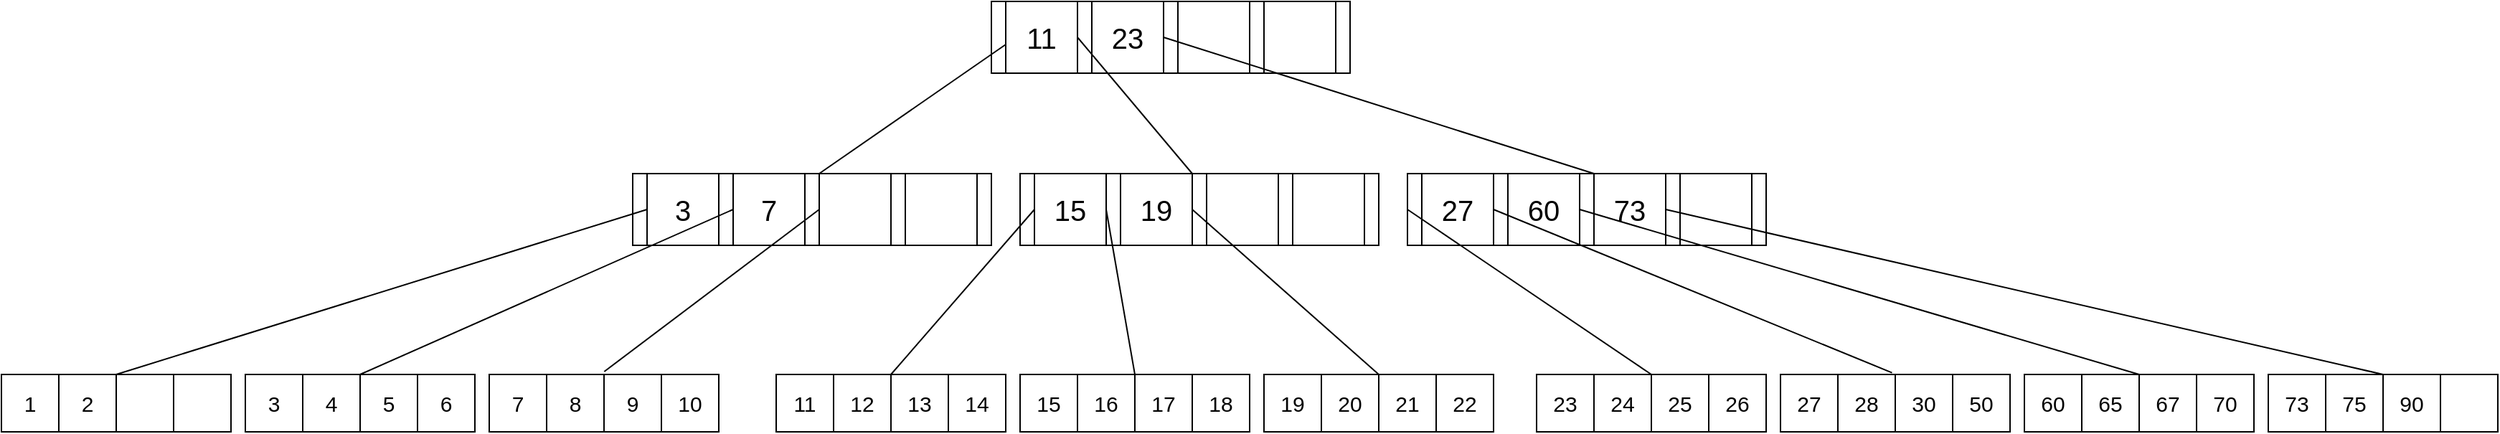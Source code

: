 <mxfile version="14.5.1" type="device"><diagram id="do0rrcq5lAfLDUP-L31Y" name="Page-1"><mxGraphModel dx="1865" dy="607" grid="1" gridSize="10" guides="1" tooltips="1" connect="1" arrows="1" fold="1" page="1" pageScale="1" pageWidth="827" pageHeight="1169" math="0" shadow="0"><root><mxCell id="0"/><mxCell id="1" parent="0"/><mxCell id="T3uJSCcCf9XZyHX7lKCH-1" value="" style="rounded=0;whiteSpace=wrap;html=1;" vertex="1" parent="1"><mxGeometry x="300" y="140" width="250" height="50" as="geometry"/></mxCell><mxCell id="T3uJSCcCf9XZyHX7lKCH-3" value="" style="rounded=0;whiteSpace=wrap;html=1;" vertex="1" parent="1"><mxGeometry x="310" y="140" width="50" height="50" as="geometry"/></mxCell><mxCell id="T3uJSCcCf9XZyHX7lKCH-4" value="" style="rounded=0;whiteSpace=wrap;html=1;" vertex="1" parent="1"><mxGeometry x="370" y="140" width="50" height="50" as="geometry"/></mxCell><mxCell id="T3uJSCcCf9XZyHX7lKCH-5" value="" style="rounded=0;whiteSpace=wrap;html=1;" vertex="1" parent="1"><mxGeometry x="430" y="140" width="50" height="50" as="geometry"/></mxCell><mxCell id="T3uJSCcCf9XZyHX7lKCH-6" value="" style="rounded=0;whiteSpace=wrap;html=1;" vertex="1" parent="1"><mxGeometry x="490" y="140" width="50" height="50" as="geometry"/></mxCell><mxCell id="T3uJSCcCf9XZyHX7lKCH-7" value="&lt;font style=&quot;font-size: 20px&quot;&gt;11&lt;/font&gt;" style="text;html=1;strokeColor=none;fillColor=none;align=center;verticalAlign=middle;whiteSpace=wrap;rounded=0;" vertex="1" parent="1"><mxGeometry x="315" y="155" width="40" height="20" as="geometry"/></mxCell><mxCell id="T3uJSCcCf9XZyHX7lKCH-8" value="&lt;font style=&quot;font-size: 20px&quot;&gt;23&lt;/font&gt;" style="text;html=1;strokeColor=none;fillColor=none;align=center;verticalAlign=middle;whiteSpace=wrap;rounded=0;" vertex="1" parent="1"><mxGeometry x="375" y="155" width="40" height="20" as="geometry"/></mxCell><mxCell id="T3uJSCcCf9XZyHX7lKCH-9" value="" style="rounded=0;whiteSpace=wrap;html=1;" vertex="1" parent="1"><mxGeometry x="50" y="260" width="250" height="50" as="geometry"/></mxCell><mxCell id="T3uJSCcCf9XZyHX7lKCH-10" value="" style="rounded=0;whiteSpace=wrap;html=1;" vertex="1" parent="1"><mxGeometry x="60" y="260" width="50" height="50" as="geometry"/></mxCell><mxCell id="T3uJSCcCf9XZyHX7lKCH-11" value="" style="rounded=0;whiteSpace=wrap;html=1;" vertex="1" parent="1"><mxGeometry x="120" y="260" width="50" height="50" as="geometry"/></mxCell><mxCell id="T3uJSCcCf9XZyHX7lKCH-12" value="" style="rounded=0;whiteSpace=wrap;html=1;" vertex="1" parent="1"><mxGeometry x="180" y="260" width="50" height="50" as="geometry"/></mxCell><mxCell id="T3uJSCcCf9XZyHX7lKCH-13" value="" style="rounded=0;whiteSpace=wrap;html=1;" vertex="1" parent="1"><mxGeometry x="240" y="260" width="50" height="50" as="geometry"/></mxCell><mxCell id="T3uJSCcCf9XZyHX7lKCH-14" value="&lt;font style=&quot;font-size: 20px&quot;&gt;3&lt;/font&gt;" style="text;html=1;strokeColor=none;fillColor=none;align=center;verticalAlign=middle;whiteSpace=wrap;rounded=0;" vertex="1" parent="1"><mxGeometry x="65" y="275" width="40" height="20" as="geometry"/></mxCell><mxCell id="T3uJSCcCf9XZyHX7lKCH-15" value="&lt;font style=&quot;font-size: 20px&quot;&gt;7&lt;/font&gt;" style="text;html=1;strokeColor=none;fillColor=none;align=center;verticalAlign=middle;whiteSpace=wrap;rounded=0;" vertex="1" parent="1"><mxGeometry x="125" y="275" width="40" height="20" as="geometry"/></mxCell><mxCell id="T3uJSCcCf9XZyHX7lKCH-16" value="" style="rounded=0;whiteSpace=wrap;html=1;" vertex="1" parent="1"><mxGeometry x="320" y="260" width="250" height="50" as="geometry"/></mxCell><mxCell id="T3uJSCcCf9XZyHX7lKCH-17" value="" style="rounded=0;whiteSpace=wrap;html=1;" vertex="1" parent="1"><mxGeometry x="330" y="260" width="50" height="50" as="geometry"/></mxCell><mxCell id="T3uJSCcCf9XZyHX7lKCH-18" value="" style="rounded=0;whiteSpace=wrap;html=1;" vertex="1" parent="1"><mxGeometry x="390" y="260" width="50" height="50" as="geometry"/></mxCell><mxCell id="T3uJSCcCf9XZyHX7lKCH-19" value="" style="rounded=0;whiteSpace=wrap;html=1;" vertex="1" parent="1"><mxGeometry x="450" y="260" width="50" height="50" as="geometry"/></mxCell><mxCell id="T3uJSCcCf9XZyHX7lKCH-20" value="" style="rounded=0;whiteSpace=wrap;html=1;" vertex="1" parent="1"><mxGeometry x="510" y="260" width="50" height="50" as="geometry"/></mxCell><mxCell id="T3uJSCcCf9XZyHX7lKCH-21" value="&lt;font style=&quot;font-size: 20px&quot;&gt;15&lt;/font&gt;" style="text;html=1;strokeColor=none;fillColor=none;align=center;verticalAlign=middle;whiteSpace=wrap;rounded=0;" vertex="1" parent="1"><mxGeometry x="335" y="275" width="40" height="20" as="geometry"/></mxCell><mxCell id="T3uJSCcCf9XZyHX7lKCH-22" value="&lt;font style=&quot;font-size: 20px&quot;&gt;19&lt;/font&gt;" style="text;html=1;strokeColor=none;fillColor=none;align=center;verticalAlign=middle;whiteSpace=wrap;rounded=0;" vertex="1" parent="1"><mxGeometry x="395" y="275" width="40" height="20" as="geometry"/></mxCell><mxCell id="T3uJSCcCf9XZyHX7lKCH-23" value="" style="rounded=0;whiteSpace=wrap;html=1;" vertex="1" parent="1"><mxGeometry x="590" y="260" width="250" height="50" as="geometry"/></mxCell><mxCell id="T3uJSCcCf9XZyHX7lKCH-24" value="" style="rounded=0;whiteSpace=wrap;html=1;" vertex="1" parent="1"><mxGeometry x="600" y="260" width="50" height="50" as="geometry"/></mxCell><mxCell id="T3uJSCcCf9XZyHX7lKCH-25" value="" style="rounded=0;whiteSpace=wrap;html=1;" vertex="1" parent="1"><mxGeometry x="660" y="260" width="50" height="50" as="geometry"/></mxCell><mxCell id="T3uJSCcCf9XZyHX7lKCH-26" value="" style="rounded=0;whiteSpace=wrap;html=1;" vertex="1" parent="1"><mxGeometry x="720" y="260" width="50" height="50" as="geometry"/></mxCell><mxCell id="T3uJSCcCf9XZyHX7lKCH-27" value="" style="rounded=0;whiteSpace=wrap;html=1;" vertex="1" parent="1"><mxGeometry x="780" y="260" width="50" height="50" as="geometry"/></mxCell><mxCell id="T3uJSCcCf9XZyHX7lKCH-28" value="&lt;font style=&quot;font-size: 20px&quot;&gt;27&lt;/font&gt;" style="text;html=1;strokeColor=none;fillColor=none;align=center;verticalAlign=middle;whiteSpace=wrap;rounded=0;" vertex="1" parent="1"><mxGeometry x="605" y="275" width="40" height="20" as="geometry"/></mxCell><mxCell id="T3uJSCcCf9XZyHX7lKCH-29" value="&lt;font style=&quot;font-size: 20px&quot;&gt;60&lt;/font&gt;&lt;span style=&quot;color: rgba(0 , 0 , 0 , 0) ; font-family: monospace ; font-size: 0px&quot;&gt;%3CmxGraphModel%3E%3Croot%3E%3CmxCell%20id%3D%220%22%2F%3E%3CmxCell%20id%3D%221%22%20parent%3D%220%22%2F%3E%3CmxCell%20id%3D%222%22%20value%3D%22%22%20style%3D%22rounded%3D0%3BwhiteSpace%3Dwrap%3Bhtml%3D1%3B%22%20vertex%3D%221%22%20parent%3D%221%22%3E%3CmxGeometry%20x%3D%221020%22%20y%3D%22320%22%20width%3D%22120%22%20height%3D%2240%22%20as%3D%22geometry%22%2F%3E%3C%2FmxCell%3E%3CmxCell%20id%3D%223%22%20value%3D%22%22%20style%3D%22rounded%3D0%3BwhiteSpace%3Dwrap%3Bhtml%3D1%3B%22%20vertex%3D%221%22%20parent%3D%221%22%3E%3CmxGeometry%20x%3D%221020%22%20y%3D%22320%22%20width%3D%2240%22%20height%3D%2240%22%20as%3D%22geometry%22%2F%3E%3C%2FmxCell%3E%3CmxCell%20id%3D%224%22%20value%3D%22%22%20style%3D%22rounded%3D0%3BwhiteSpace%3Dwrap%3Bhtml%3D1%3B%22%20vertex%3D%221%22%20parent%3D%221%22%3E%3CmxGeometry%20x%3D%221060%22%20y%3D%22320%22%20width%3D%2240%22%20height%3D%2240%22%20as%3D%22geometry%22%2F%3E%3C%2FmxCell%3E%3CmxCell%20id%3D%225%22%20value%3D%22%22%20style%3D%22rounded%3D0%3BwhiteSpace%3Dwrap%3Bhtml%3D1%3B%22%20vertex%3D%221%22%20parent%3D%221%22%3E%3CmxGeometry%20x%3D%221140%22%20y%3D%22320%22%20width%3D%2240%22%20height%3D%2240%22%20as%3D%22geometry%22%2F%3E%3C%2FmxCell%3E%3CmxCell%20id%3D%226%22%20value%3D%22%26lt%3Bspan%20style%3D%26quot%3Bfont-size%3A%2015px%26quot%3B%26gt%3B19%26lt%3B%2Fspan%26gt%3B%22%20style%3D%22text%3Bhtml%3D1%3BstrokeColor%3Dnone%3BfillColor%3Dnone%3Balign%3Dcenter%3BverticalAlign%3Dmiddle%3BwhiteSpace%3Dwrap%3Brounded%3D0%3B%22%20vertex%3D%221%22%20parent%3D%221%22%3E%3CmxGeometry%20x%3D%221020%22%20y%3D%22330%22%20width%3D%2240%22%20height%3D%2220%22%20as%3D%22geometry%22%2F%3E%3C%2FmxCell%3E%3CmxCell%20id%3D%227%22%20value%3D%22%26lt%3Bspan%20style%3D%26quot%3Bfont-size%3A%2015px%26quot%3B%26gt%3B20%26lt%3B%2Fspan%26gt%3B%22%20style%3D%22text%3Bhtml%3D1%3BstrokeColor%3Dnone%3BfillColor%3Dnone%3Balign%3Dcenter%3BverticalAlign%3Dmiddle%3BwhiteSpace%3Dwrap%3Brounded%3D0%3B%22%20vertex%3D%221%22%20parent%3D%221%22%3E%3CmxGeometry%20x%3D%221060%22%20y%3D%22330%22%20width%3D%2240%22%20height%3D%2220%22%20as%3D%22geometry%22%2F%3E%3C%2FmxCell%3E%3CmxCell%20id%3D%228%22%20value%3D%22%26lt%3Bspan%20style%3D%26quot%3Bfont-size%3A%2015px%26quot%3B%26gt%3B21%26lt%3B%2Fspan%26gt%3B%22%20style%3D%22text%3Bhtml%3D1%3BstrokeColor%3Dnone%3BfillColor%3Dnone%3Balign%3Dcenter%3BverticalAlign%3Dmiddle%3BwhiteSpace%3Dwrap%3Brounded%3D0%3B%22%20vertex%3D%221%22%20parent%3D%221%22%3E%3CmxGeometry%20x%3D%221100%22%20y%3D%22330%22%20width%3D%2240%22%20height%3D%2220%22%20as%3D%22geometry%22%2F%3E%3C%2FmxCell%3E%3CmxCell%20id%3D%229%22%20value%3D%22%26lt%3Bspan%20style%3D%26quot%3Bfont-size%3A%2015px%26quot%3B%26gt%3B22%26lt%3B%2Fspan%26gt%3B%22%20style%3D%22text%3Bhtml%3D1%3BstrokeColor%3Dnone%3BfillColor%3Dnone%3Balign%3Dcenter%3BverticalAlign%3Dmiddle%3BwhiteSpace%3Dwrap%3Brounded%3D0%3B%22%20vertex%3D%221%22%20parent%3D%221%22%3E%3CmxGeometry%20x%3D%221140%22%20y%3D%22330%22%20width%3D%2240%22%20height%3D%2220%22%20as%3D%22geometry%22%2F%3E%3C%2FmxCell%3E%3C%2Froot%3E%3C%2FmxGraphModel%3E&lt;/span&gt;" style="text;html=1;strokeColor=none;fillColor=none;align=center;verticalAlign=middle;whiteSpace=wrap;rounded=0;" vertex="1" parent="1"><mxGeometry x="665" y="275" width="40" height="20" as="geometry"/></mxCell><mxCell id="T3uJSCcCf9XZyHX7lKCH-30" value="" style="rounded=0;whiteSpace=wrap;html=1;" vertex="1" parent="1"><mxGeometry x="-390" y="400" width="120" height="40" as="geometry"/></mxCell><mxCell id="T3uJSCcCf9XZyHX7lKCH-31" value="" style="rounded=0;whiteSpace=wrap;html=1;" vertex="1" parent="1"><mxGeometry x="-390" y="400" width="40" height="40" as="geometry"/></mxCell><mxCell id="T3uJSCcCf9XZyHX7lKCH-32" value="" style="rounded=0;whiteSpace=wrap;html=1;" vertex="1" parent="1"><mxGeometry x="-350" y="400" width="40" height="40" as="geometry"/></mxCell><mxCell id="T3uJSCcCf9XZyHX7lKCH-33" value="" style="rounded=0;whiteSpace=wrap;html=1;" vertex="1" parent="1"><mxGeometry x="-270" y="400" width="40" height="40" as="geometry"/></mxCell><mxCell id="T3uJSCcCf9XZyHX7lKCH-43" value="&lt;span style=&quot;font-size: 15px&quot;&gt;1&lt;/span&gt;" style="text;html=1;strokeColor=none;fillColor=none;align=center;verticalAlign=middle;whiteSpace=wrap;rounded=0;" vertex="1" parent="1"><mxGeometry x="-390" y="410" width="40" height="20" as="geometry"/></mxCell><mxCell id="T3uJSCcCf9XZyHX7lKCH-44" value="&lt;span style=&quot;font-size: 15px&quot;&gt;2&lt;/span&gt;" style="text;html=1;strokeColor=none;fillColor=none;align=center;verticalAlign=middle;whiteSpace=wrap;rounded=0;" vertex="1" parent="1"><mxGeometry x="-350" y="410" width="40" height="20" as="geometry"/></mxCell><mxCell id="T3uJSCcCf9XZyHX7lKCH-47" value="" style="rounded=0;whiteSpace=wrap;html=1;" vertex="1" parent="1"><mxGeometry x="-220" y="400" width="120" height="40" as="geometry"/></mxCell><mxCell id="T3uJSCcCf9XZyHX7lKCH-48" value="" style="rounded=0;whiteSpace=wrap;html=1;" vertex="1" parent="1"><mxGeometry x="-220" y="400" width="40" height="40" as="geometry"/></mxCell><mxCell id="T3uJSCcCf9XZyHX7lKCH-49" value="" style="rounded=0;whiteSpace=wrap;html=1;" vertex="1" parent="1"><mxGeometry x="-180" y="400" width="40" height="40" as="geometry"/></mxCell><mxCell id="T3uJSCcCf9XZyHX7lKCH-50" value="" style="rounded=0;whiteSpace=wrap;html=1;" vertex="1" parent="1"><mxGeometry x="-100" y="400" width="40" height="40" as="geometry"/></mxCell><mxCell id="T3uJSCcCf9XZyHX7lKCH-51" value="&lt;span style=&quot;font-size: 15px&quot;&gt;3&lt;/span&gt;" style="text;html=1;strokeColor=none;fillColor=none;align=center;verticalAlign=middle;whiteSpace=wrap;rounded=0;" vertex="1" parent="1"><mxGeometry x="-220" y="410" width="40" height="20" as="geometry"/></mxCell><mxCell id="T3uJSCcCf9XZyHX7lKCH-52" value="&lt;span style=&quot;font-size: 15px&quot;&gt;4&lt;/span&gt;" style="text;html=1;strokeColor=none;fillColor=none;align=center;verticalAlign=middle;whiteSpace=wrap;rounded=0;" vertex="1" parent="1"><mxGeometry x="-180" y="410" width="40" height="20" as="geometry"/></mxCell><mxCell id="T3uJSCcCf9XZyHX7lKCH-53" value="&lt;span style=&quot;font-size: 15px&quot;&gt;5&lt;/span&gt;" style="text;html=1;strokeColor=none;fillColor=none;align=center;verticalAlign=middle;whiteSpace=wrap;rounded=0;" vertex="1" parent="1"><mxGeometry x="-140" y="410" width="40" height="20" as="geometry"/></mxCell><mxCell id="T3uJSCcCf9XZyHX7lKCH-54" value="&lt;span style=&quot;font-size: 15px&quot;&gt;6&lt;/span&gt;" style="text;html=1;strokeColor=none;fillColor=none;align=center;verticalAlign=middle;whiteSpace=wrap;rounded=0;" vertex="1" parent="1"><mxGeometry x="-100" y="410" width="40" height="20" as="geometry"/></mxCell><mxCell id="T3uJSCcCf9XZyHX7lKCH-55" value="" style="rounded=0;whiteSpace=wrap;html=1;" vertex="1" parent="1"><mxGeometry x="-50" y="400" width="120" height="40" as="geometry"/></mxCell><mxCell id="T3uJSCcCf9XZyHX7lKCH-56" value="" style="rounded=0;whiteSpace=wrap;html=1;" vertex="1" parent="1"><mxGeometry x="-50" y="400" width="40" height="40" as="geometry"/></mxCell><mxCell id="T3uJSCcCf9XZyHX7lKCH-57" value="" style="rounded=0;whiteSpace=wrap;html=1;" vertex="1" parent="1"><mxGeometry x="-10" y="400" width="40" height="40" as="geometry"/></mxCell><mxCell id="T3uJSCcCf9XZyHX7lKCH-58" value="" style="rounded=0;whiteSpace=wrap;html=1;" vertex="1" parent="1"><mxGeometry x="70" y="400" width="40" height="40" as="geometry"/></mxCell><mxCell id="T3uJSCcCf9XZyHX7lKCH-59" value="&lt;span style=&quot;font-size: 15px&quot;&gt;7&lt;/span&gt;" style="text;html=1;strokeColor=none;fillColor=none;align=center;verticalAlign=middle;whiteSpace=wrap;rounded=0;" vertex="1" parent="1"><mxGeometry x="-50" y="410" width="40" height="20" as="geometry"/></mxCell><mxCell id="T3uJSCcCf9XZyHX7lKCH-60" value="&lt;span style=&quot;font-size: 15px&quot;&gt;8&lt;/span&gt;" style="text;html=1;strokeColor=none;fillColor=none;align=center;verticalAlign=middle;whiteSpace=wrap;rounded=0;" vertex="1" parent="1"><mxGeometry x="-10" y="410" width="40" height="20" as="geometry"/></mxCell><mxCell id="T3uJSCcCf9XZyHX7lKCH-61" value="&lt;span style=&quot;font-size: 15px&quot;&gt;9&lt;/span&gt;" style="text;html=1;strokeColor=none;fillColor=none;align=center;verticalAlign=middle;whiteSpace=wrap;rounded=0;" vertex="1" parent="1"><mxGeometry x="30" y="410" width="40" height="20" as="geometry"/></mxCell><mxCell id="T3uJSCcCf9XZyHX7lKCH-62" value="&lt;span style=&quot;font-size: 15px&quot;&gt;10&lt;/span&gt;" style="text;html=1;strokeColor=none;fillColor=none;align=center;verticalAlign=middle;whiteSpace=wrap;rounded=0;" vertex="1" parent="1"><mxGeometry x="70" y="410" width="40" height="20" as="geometry"/></mxCell><mxCell id="T3uJSCcCf9XZyHX7lKCH-63" value="" style="rounded=0;whiteSpace=wrap;html=1;" vertex="1" parent="1"><mxGeometry x="150" y="400" width="120" height="40" as="geometry"/></mxCell><mxCell id="T3uJSCcCf9XZyHX7lKCH-64" value="" style="rounded=0;whiteSpace=wrap;html=1;" vertex="1" parent="1"><mxGeometry x="150" y="400" width="40" height="40" as="geometry"/></mxCell><mxCell id="T3uJSCcCf9XZyHX7lKCH-65" value="" style="rounded=0;whiteSpace=wrap;html=1;" vertex="1" parent="1"><mxGeometry x="190" y="400" width="40" height="40" as="geometry"/></mxCell><mxCell id="T3uJSCcCf9XZyHX7lKCH-66" value="" style="rounded=0;whiteSpace=wrap;html=1;" vertex="1" parent="1"><mxGeometry x="270" y="400" width="40" height="40" as="geometry"/></mxCell><mxCell id="T3uJSCcCf9XZyHX7lKCH-67" value="&lt;span style=&quot;font-size: 15px&quot;&gt;11&lt;/span&gt;" style="text;html=1;strokeColor=none;fillColor=none;align=center;verticalAlign=middle;whiteSpace=wrap;rounded=0;" vertex="1" parent="1"><mxGeometry x="150" y="410" width="40" height="20" as="geometry"/></mxCell><mxCell id="T3uJSCcCf9XZyHX7lKCH-68" value="&lt;span style=&quot;font-size: 15px&quot;&gt;12&lt;/span&gt;" style="text;html=1;strokeColor=none;fillColor=none;align=center;verticalAlign=middle;whiteSpace=wrap;rounded=0;" vertex="1" parent="1"><mxGeometry x="190" y="410" width="40" height="20" as="geometry"/></mxCell><mxCell id="T3uJSCcCf9XZyHX7lKCH-69" value="&lt;span style=&quot;font-size: 15px&quot;&gt;13&lt;/span&gt;" style="text;html=1;strokeColor=none;fillColor=none;align=center;verticalAlign=middle;whiteSpace=wrap;rounded=0;" vertex="1" parent="1"><mxGeometry x="230" y="410" width="40" height="20" as="geometry"/></mxCell><mxCell id="T3uJSCcCf9XZyHX7lKCH-70" value="&lt;span style=&quot;font-size: 15px&quot;&gt;14&lt;/span&gt;" style="text;html=1;strokeColor=none;fillColor=none;align=center;verticalAlign=middle;whiteSpace=wrap;rounded=0;" vertex="1" parent="1"><mxGeometry x="270" y="410" width="40" height="20" as="geometry"/></mxCell><mxCell id="T3uJSCcCf9XZyHX7lKCH-71" value="" style="rounded=0;whiteSpace=wrap;html=1;" vertex="1" parent="1"><mxGeometry x="320" y="400" width="120" height="40" as="geometry"/></mxCell><mxCell id="T3uJSCcCf9XZyHX7lKCH-72" value="" style="rounded=0;whiteSpace=wrap;html=1;" vertex="1" parent="1"><mxGeometry x="320" y="400" width="40" height="40" as="geometry"/></mxCell><mxCell id="T3uJSCcCf9XZyHX7lKCH-73" value="" style="rounded=0;whiteSpace=wrap;html=1;" vertex="1" parent="1"><mxGeometry x="360" y="400" width="40" height="40" as="geometry"/></mxCell><mxCell id="T3uJSCcCf9XZyHX7lKCH-74" value="" style="rounded=0;whiteSpace=wrap;html=1;" vertex="1" parent="1"><mxGeometry x="440" y="400" width="40" height="40" as="geometry"/></mxCell><mxCell id="T3uJSCcCf9XZyHX7lKCH-75" value="&lt;span style=&quot;font-size: 15px&quot;&gt;15&lt;/span&gt;" style="text;html=1;strokeColor=none;fillColor=none;align=center;verticalAlign=middle;whiteSpace=wrap;rounded=0;" vertex="1" parent="1"><mxGeometry x="320" y="410" width="40" height="20" as="geometry"/></mxCell><mxCell id="T3uJSCcCf9XZyHX7lKCH-76" value="&lt;span style=&quot;font-size: 15px&quot;&gt;16&lt;/span&gt;" style="text;html=1;strokeColor=none;fillColor=none;align=center;verticalAlign=middle;whiteSpace=wrap;rounded=0;" vertex="1" parent="1"><mxGeometry x="360" y="410" width="40" height="20" as="geometry"/></mxCell><mxCell id="T3uJSCcCf9XZyHX7lKCH-77" value="&lt;span style=&quot;font-size: 15px&quot;&gt;17&lt;/span&gt;" style="text;html=1;strokeColor=none;fillColor=none;align=center;verticalAlign=middle;whiteSpace=wrap;rounded=0;" vertex="1" parent="1"><mxGeometry x="400" y="410" width="40" height="20" as="geometry"/></mxCell><mxCell id="T3uJSCcCf9XZyHX7lKCH-78" value="&lt;span style=&quot;font-size: 15px&quot;&gt;18&lt;/span&gt;" style="text;html=1;strokeColor=none;fillColor=none;align=center;verticalAlign=middle;whiteSpace=wrap;rounded=0;" vertex="1" parent="1"><mxGeometry x="440" y="410" width="40" height="20" as="geometry"/></mxCell><mxCell id="T3uJSCcCf9XZyHX7lKCH-79" value="" style="rounded=0;whiteSpace=wrap;html=1;" vertex="1" parent="1"><mxGeometry x="490" y="400" width="120" height="40" as="geometry"/></mxCell><mxCell id="T3uJSCcCf9XZyHX7lKCH-80" value="" style="rounded=0;whiteSpace=wrap;html=1;" vertex="1" parent="1"><mxGeometry x="490" y="400" width="40" height="40" as="geometry"/></mxCell><mxCell id="T3uJSCcCf9XZyHX7lKCH-81" value="" style="rounded=0;whiteSpace=wrap;html=1;" vertex="1" parent="1"><mxGeometry x="530" y="400" width="40" height="40" as="geometry"/></mxCell><mxCell id="T3uJSCcCf9XZyHX7lKCH-82" value="" style="rounded=0;whiteSpace=wrap;html=1;" vertex="1" parent="1"><mxGeometry x="610" y="400" width="40" height="40" as="geometry"/></mxCell><mxCell id="T3uJSCcCf9XZyHX7lKCH-83" value="&lt;span style=&quot;font-size: 15px&quot;&gt;19&lt;/span&gt;" style="text;html=1;strokeColor=none;fillColor=none;align=center;verticalAlign=middle;whiteSpace=wrap;rounded=0;" vertex="1" parent="1"><mxGeometry x="490" y="410" width="40" height="20" as="geometry"/></mxCell><mxCell id="T3uJSCcCf9XZyHX7lKCH-84" value="&lt;span style=&quot;font-size: 15px&quot;&gt;20&lt;/span&gt;" style="text;html=1;strokeColor=none;fillColor=none;align=center;verticalAlign=middle;whiteSpace=wrap;rounded=0;" vertex="1" parent="1"><mxGeometry x="530" y="410" width="40" height="20" as="geometry"/></mxCell><mxCell id="T3uJSCcCf9XZyHX7lKCH-85" value="&lt;span style=&quot;font-size: 15px&quot;&gt;21&lt;/span&gt;" style="text;html=1;strokeColor=none;fillColor=none;align=center;verticalAlign=middle;whiteSpace=wrap;rounded=0;" vertex="1" parent="1"><mxGeometry x="570" y="410" width="40" height="20" as="geometry"/></mxCell><mxCell id="T3uJSCcCf9XZyHX7lKCH-86" value="&lt;span style=&quot;font-size: 15px&quot;&gt;22&lt;/span&gt;" style="text;html=1;strokeColor=none;fillColor=none;align=center;verticalAlign=middle;whiteSpace=wrap;rounded=0;" vertex="1" parent="1"><mxGeometry x="610" y="410" width="40" height="20" as="geometry"/></mxCell><mxCell id="T3uJSCcCf9XZyHX7lKCH-87" value="" style="rounded=0;whiteSpace=wrap;html=1;" vertex="1" parent="1"><mxGeometry x="680" y="400" width="120" height="40" as="geometry"/></mxCell><mxCell id="T3uJSCcCf9XZyHX7lKCH-88" value="" style="rounded=0;whiteSpace=wrap;html=1;" vertex="1" parent="1"><mxGeometry x="680" y="400" width="40" height="40" as="geometry"/></mxCell><mxCell id="T3uJSCcCf9XZyHX7lKCH-89" value="" style="rounded=0;whiteSpace=wrap;html=1;" vertex="1" parent="1"><mxGeometry x="720" y="400" width="40" height="40" as="geometry"/></mxCell><mxCell id="T3uJSCcCf9XZyHX7lKCH-90" value="" style="rounded=0;whiteSpace=wrap;html=1;" vertex="1" parent="1"><mxGeometry x="800" y="400" width="40" height="40" as="geometry"/></mxCell><mxCell id="T3uJSCcCf9XZyHX7lKCH-91" value="&lt;span style=&quot;font-size: 15px&quot;&gt;23&lt;/span&gt;" style="text;html=1;strokeColor=none;fillColor=none;align=center;verticalAlign=middle;whiteSpace=wrap;rounded=0;" vertex="1" parent="1"><mxGeometry x="680" y="410" width="40" height="20" as="geometry"/></mxCell><mxCell id="T3uJSCcCf9XZyHX7lKCH-92" value="&lt;span style=&quot;font-size: 15px&quot;&gt;24&lt;/span&gt;" style="text;html=1;strokeColor=none;fillColor=none;align=center;verticalAlign=middle;whiteSpace=wrap;rounded=0;" vertex="1" parent="1"><mxGeometry x="720" y="410" width="40" height="20" as="geometry"/></mxCell><mxCell id="T3uJSCcCf9XZyHX7lKCH-93" value="&lt;span style=&quot;font-size: 15px&quot;&gt;25&lt;/span&gt;" style="text;html=1;strokeColor=none;fillColor=none;align=center;verticalAlign=middle;whiteSpace=wrap;rounded=0;" vertex="1" parent="1"><mxGeometry x="760" y="410" width="40" height="20" as="geometry"/></mxCell><mxCell id="T3uJSCcCf9XZyHX7lKCH-94" value="&lt;span style=&quot;font-size: 15px&quot;&gt;26&lt;/span&gt;" style="text;html=1;strokeColor=none;fillColor=none;align=center;verticalAlign=middle;whiteSpace=wrap;rounded=0;" vertex="1" parent="1"><mxGeometry x="800" y="410" width="40" height="20" as="geometry"/></mxCell><mxCell id="T3uJSCcCf9XZyHX7lKCH-95" value="" style="rounded=0;whiteSpace=wrap;html=1;" vertex="1" parent="1"><mxGeometry x="850" y="400" width="120" height="40" as="geometry"/></mxCell><mxCell id="T3uJSCcCf9XZyHX7lKCH-96" value="" style="rounded=0;whiteSpace=wrap;html=1;" vertex="1" parent="1"><mxGeometry x="850" y="400" width="40" height="40" as="geometry"/></mxCell><mxCell id="T3uJSCcCf9XZyHX7lKCH-97" value="" style="rounded=0;whiteSpace=wrap;html=1;" vertex="1" parent="1"><mxGeometry x="890" y="400" width="40" height="40" as="geometry"/></mxCell><mxCell id="T3uJSCcCf9XZyHX7lKCH-98" value="" style="rounded=0;whiteSpace=wrap;html=1;" vertex="1" parent="1"><mxGeometry x="970" y="400" width="40" height="40" as="geometry"/></mxCell><mxCell id="T3uJSCcCf9XZyHX7lKCH-99" value="&lt;span style=&quot;font-size: 15px&quot;&gt;27&lt;/span&gt;" style="text;html=1;strokeColor=none;fillColor=none;align=center;verticalAlign=middle;whiteSpace=wrap;rounded=0;" vertex="1" parent="1"><mxGeometry x="850" y="410" width="40" height="20" as="geometry"/></mxCell><mxCell id="T3uJSCcCf9XZyHX7lKCH-100" value="&lt;span style=&quot;font-size: 15px&quot;&gt;28&lt;/span&gt;" style="text;html=1;strokeColor=none;fillColor=none;align=center;verticalAlign=middle;whiteSpace=wrap;rounded=0;" vertex="1" parent="1"><mxGeometry x="890" y="410" width="40" height="20" as="geometry"/></mxCell><mxCell id="T3uJSCcCf9XZyHX7lKCH-101" value="&lt;span style=&quot;font-size: 15px&quot;&gt;30&lt;/span&gt;" style="text;html=1;strokeColor=none;fillColor=none;align=center;verticalAlign=middle;whiteSpace=wrap;rounded=0;" vertex="1" parent="1"><mxGeometry x="930" y="410" width="40" height="20" as="geometry"/></mxCell><mxCell id="T3uJSCcCf9XZyHX7lKCH-102" value="&lt;span style=&quot;font-size: 15px&quot;&gt;50&lt;/span&gt;" style="text;html=1;strokeColor=none;fillColor=none;align=center;verticalAlign=middle;whiteSpace=wrap;rounded=0;" vertex="1" parent="1"><mxGeometry x="970" y="410" width="40" height="20" as="geometry"/></mxCell><mxCell id="T3uJSCcCf9XZyHX7lKCH-103" value="" style="rounded=0;whiteSpace=wrap;html=1;" vertex="1" parent="1"><mxGeometry x="1020" y="400" width="120" height="40" as="geometry"/></mxCell><mxCell id="T3uJSCcCf9XZyHX7lKCH-104" value="" style="rounded=0;whiteSpace=wrap;html=1;" vertex="1" parent="1"><mxGeometry x="1020" y="400" width="40" height="40" as="geometry"/></mxCell><mxCell id="T3uJSCcCf9XZyHX7lKCH-105" value="" style="rounded=0;whiteSpace=wrap;html=1;" vertex="1" parent="1"><mxGeometry x="1060" y="400" width="40" height="40" as="geometry"/></mxCell><mxCell id="T3uJSCcCf9XZyHX7lKCH-106" value="" style="rounded=0;whiteSpace=wrap;html=1;" vertex="1" parent="1"><mxGeometry x="1140" y="400" width="40" height="40" as="geometry"/></mxCell><mxCell id="T3uJSCcCf9XZyHX7lKCH-107" value="&lt;span style=&quot;font-size: 15px&quot;&gt;60&lt;/span&gt;" style="text;html=1;strokeColor=none;fillColor=none;align=center;verticalAlign=middle;whiteSpace=wrap;rounded=0;" vertex="1" parent="1"><mxGeometry x="1020" y="410" width="40" height="20" as="geometry"/></mxCell><mxCell id="T3uJSCcCf9XZyHX7lKCH-108" value="&lt;span style=&quot;font-size: 15px&quot;&gt;65&lt;/span&gt;" style="text;html=1;strokeColor=none;fillColor=none;align=center;verticalAlign=middle;whiteSpace=wrap;rounded=0;" vertex="1" parent="1"><mxGeometry x="1060" y="410" width="40" height="20" as="geometry"/></mxCell><mxCell id="T3uJSCcCf9XZyHX7lKCH-109" value="&lt;span style=&quot;font-size: 15px&quot;&gt;67&lt;/span&gt;" style="text;html=1;strokeColor=none;fillColor=none;align=center;verticalAlign=middle;whiteSpace=wrap;rounded=0;" vertex="1" parent="1"><mxGeometry x="1100" y="410" width="40" height="20" as="geometry"/></mxCell><mxCell id="T3uJSCcCf9XZyHX7lKCH-110" value="&lt;span style=&quot;font-size: 15px&quot;&gt;70&lt;/span&gt;" style="text;html=1;strokeColor=none;fillColor=none;align=center;verticalAlign=middle;whiteSpace=wrap;rounded=0;" vertex="1" parent="1"><mxGeometry x="1140" y="410" width="40" height="20" as="geometry"/></mxCell><mxCell id="T3uJSCcCf9XZyHX7lKCH-111" value="" style="rounded=0;whiteSpace=wrap;html=1;" vertex="1" parent="1"><mxGeometry x="1190" y="400" width="120" height="40" as="geometry"/></mxCell><mxCell id="T3uJSCcCf9XZyHX7lKCH-112" value="" style="rounded=0;whiteSpace=wrap;html=1;" vertex="1" parent="1"><mxGeometry x="1190" y="400" width="40" height="40" as="geometry"/></mxCell><mxCell id="T3uJSCcCf9XZyHX7lKCH-113" value="" style="rounded=0;whiteSpace=wrap;html=1;" vertex="1" parent="1"><mxGeometry x="1230" y="400" width="40" height="40" as="geometry"/></mxCell><mxCell id="T3uJSCcCf9XZyHX7lKCH-114" value="" style="rounded=0;whiteSpace=wrap;html=1;" vertex="1" parent="1"><mxGeometry x="1310" y="400" width="40" height="40" as="geometry"/></mxCell><mxCell id="T3uJSCcCf9XZyHX7lKCH-115" value="&lt;span style=&quot;font-size: 15px&quot;&gt;73&lt;/span&gt;" style="text;html=1;strokeColor=none;fillColor=none;align=center;verticalAlign=middle;whiteSpace=wrap;rounded=0;" vertex="1" parent="1"><mxGeometry x="1190" y="410" width="40" height="20" as="geometry"/></mxCell><mxCell id="T3uJSCcCf9XZyHX7lKCH-116" value="&lt;span style=&quot;font-size: 15px&quot;&gt;75&lt;/span&gt;" style="text;html=1;strokeColor=none;fillColor=none;align=center;verticalAlign=middle;whiteSpace=wrap;rounded=0;" vertex="1" parent="1"><mxGeometry x="1230" y="410" width="40" height="20" as="geometry"/></mxCell><mxCell id="T3uJSCcCf9XZyHX7lKCH-117" value="&lt;span style=&quot;font-size: 15px&quot;&gt;90&lt;/span&gt;" style="text;html=1;strokeColor=none;fillColor=none;align=center;verticalAlign=middle;whiteSpace=wrap;rounded=0;" vertex="1" parent="1"><mxGeometry x="1270" y="410" width="40" height="20" as="geometry"/></mxCell><mxCell id="T3uJSCcCf9XZyHX7lKCH-119" value="&lt;span style=&quot;font-size: 20px&quot;&gt;73&lt;/span&gt;" style="text;html=1;strokeColor=none;fillColor=none;align=center;verticalAlign=middle;whiteSpace=wrap;rounded=0;" vertex="1" parent="1"><mxGeometry x="725" y="275" width="40" height="20" as="geometry"/></mxCell><mxCell id="T3uJSCcCf9XZyHX7lKCH-120" value="" style="endArrow=none;html=1;exitX=0;exitY=0;exitDx=0;exitDy=0;" edge="1" parent="1" source="T3uJSCcCf9XZyHX7lKCH-12"><mxGeometry width="50" height="50" relative="1" as="geometry"><mxPoint x="260" y="220" as="sourcePoint"/><mxPoint x="310" y="170" as="targetPoint"/></mxGeometry></mxCell><mxCell id="T3uJSCcCf9XZyHX7lKCH-121" value="" style="endArrow=none;html=1;entryX=1;entryY=0.5;entryDx=0;entryDy=0;exitX=1;exitY=0;exitDx=0;exitDy=0;" edge="1" parent="1" source="T3uJSCcCf9XZyHX7lKCH-18" target="T3uJSCcCf9XZyHX7lKCH-3"><mxGeometry width="50" height="50" relative="1" as="geometry"><mxPoint x="310" y="430" as="sourcePoint"/><mxPoint x="360" y="380" as="targetPoint"/></mxGeometry></mxCell><mxCell id="T3uJSCcCf9XZyHX7lKCH-122" value="" style="endArrow=none;html=1;entryX=1;entryY=0.5;entryDx=0;entryDy=0;exitX=0;exitY=0;exitDx=0;exitDy=0;" edge="1" parent="1" source="T3uJSCcCf9XZyHX7lKCH-26" target="T3uJSCcCf9XZyHX7lKCH-4"><mxGeometry width="50" height="50" relative="1" as="geometry"><mxPoint x="310" y="430" as="sourcePoint"/><mxPoint x="360" y="380" as="targetPoint"/></mxGeometry></mxCell><mxCell id="T3uJSCcCf9XZyHX7lKCH-123" value="" style="endArrow=none;html=1;entryX=0;entryY=0.5;entryDx=0;entryDy=0;exitX=1;exitY=0;exitDx=0;exitDy=0;" edge="1" parent="1" source="T3uJSCcCf9XZyHX7lKCH-32" target="T3uJSCcCf9XZyHX7lKCH-10"><mxGeometry width="50" height="50" relative="1" as="geometry"><mxPoint x="310" y="430" as="sourcePoint"/><mxPoint x="360" y="380" as="targetPoint"/></mxGeometry></mxCell><mxCell id="T3uJSCcCf9XZyHX7lKCH-124" value="" style="endArrow=none;html=1;entryX=0;entryY=0.5;entryDx=0;entryDy=0;exitX=1;exitY=0;exitDx=0;exitDy=0;" edge="1" parent="1" source="T3uJSCcCf9XZyHX7lKCH-49" target="T3uJSCcCf9XZyHX7lKCH-11"><mxGeometry width="50" height="50" relative="1" as="geometry"><mxPoint x="140" y="430" as="sourcePoint"/><mxPoint x="190" y="380" as="targetPoint"/></mxGeometry></mxCell><mxCell id="T3uJSCcCf9XZyHX7lKCH-125" value="" style="endArrow=none;html=1;entryX=0;entryY=0.5;entryDx=0;entryDy=0;exitX=0.668;exitY=-0.05;exitDx=0;exitDy=0;exitPerimeter=0;" edge="1" parent="1" source="T3uJSCcCf9XZyHX7lKCH-55" target="T3uJSCcCf9XZyHX7lKCH-12"><mxGeometry width="50" height="50" relative="1" as="geometry"><mxPoint x="140" y="430" as="sourcePoint"/><mxPoint x="190" y="380" as="targetPoint"/></mxGeometry></mxCell><mxCell id="T3uJSCcCf9XZyHX7lKCH-126" value="" style="endArrow=none;html=1;entryX=0;entryY=0.5;entryDx=0;entryDy=0;exitX=1;exitY=0;exitDx=0;exitDy=0;" edge="1" parent="1" source="T3uJSCcCf9XZyHX7lKCH-65" target="T3uJSCcCf9XZyHX7lKCH-17"><mxGeometry width="50" height="50" relative="1" as="geometry"><mxPoint x="560" y="430" as="sourcePoint"/><mxPoint x="610" y="380" as="targetPoint"/></mxGeometry></mxCell><mxCell id="T3uJSCcCf9XZyHX7lKCH-127" value="" style="endArrow=none;html=1;entryX=1;entryY=0.5;entryDx=0;entryDy=0;exitX=1;exitY=0;exitDx=0;exitDy=0;" edge="1" parent="1" source="T3uJSCcCf9XZyHX7lKCH-73" target="T3uJSCcCf9XZyHX7lKCH-17"><mxGeometry width="50" height="50" relative="1" as="geometry"><mxPoint x="560" y="430" as="sourcePoint"/><mxPoint x="610" y="380" as="targetPoint"/></mxGeometry></mxCell><mxCell id="T3uJSCcCf9XZyHX7lKCH-128" value="" style="endArrow=none;html=1;entryX=1;entryY=0.5;entryDx=0;entryDy=0;exitX=1;exitY=0;exitDx=0;exitDy=0;" edge="1" parent="1" source="T3uJSCcCf9XZyHX7lKCH-81" target="T3uJSCcCf9XZyHX7lKCH-18"><mxGeometry width="50" height="50" relative="1" as="geometry"><mxPoint x="560" y="430" as="sourcePoint"/><mxPoint x="610" y="380" as="targetPoint"/></mxGeometry></mxCell><mxCell id="T3uJSCcCf9XZyHX7lKCH-129" value="" style="endArrow=none;html=1;entryX=0;entryY=0.5;entryDx=0;entryDy=0;exitX=1;exitY=0;exitDx=0;exitDy=0;" edge="1" parent="1" source="T3uJSCcCf9XZyHX7lKCH-89" target="T3uJSCcCf9XZyHX7lKCH-23"><mxGeometry width="50" height="50" relative="1" as="geometry"><mxPoint x="1000" y="430" as="sourcePoint"/><mxPoint x="1050" y="380" as="targetPoint"/></mxGeometry></mxCell><mxCell id="T3uJSCcCf9XZyHX7lKCH-130" value="" style="endArrow=none;html=1;entryX=1;entryY=0.5;entryDx=0;entryDy=0;exitX=0.648;exitY=-0.03;exitDx=0;exitDy=0;exitPerimeter=0;" edge="1" parent="1" source="T3uJSCcCf9XZyHX7lKCH-95" target="T3uJSCcCf9XZyHX7lKCH-24"><mxGeometry width="50" height="50" relative="1" as="geometry"><mxPoint x="1000" y="430" as="sourcePoint"/><mxPoint x="1050" y="380" as="targetPoint"/></mxGeometry></mxCell><mxCell id="T3uJSCcCf9XZyHX7lKCH-131" value="" style="endArrow=none;html=1;entryX=1;entryY=0.5;entryDx=0;entryDy=0;exitX=1;exitY=0;exitDx=0;exitDy=0;" edge="1" parent="1" source="T3uJSCcCf9XZyHX7lKCH-105" target="T3uJSCcCf9XZyHX7lKCH-25"><mxGeometry width="50" height="50" relative="1" as="geometry"><mxPoint x="1000" y="430" as="sourcePoint"/><mxPoint x="1050" y="380" as="targetPoint"/></mxGeometry></mxCell><mxCell id="T3uJSCcCf9XZyHX7lKCH-132" value="" style="endArrow=none;html=1;entryX=1;entryY=0.5;entryDx=0;entryDy=0;exitX=1;exitY=0;exitDx=0;exitDy=0;" edge="1" parent="1" source="T3uJSCcCf9XZyHX7lKCH-113" target="T3uJSCcCf9XZyHX7lKCH-26"><mxGeometry width="50" height="50" relative="1" as="geometry"><mxPoint x="1000" y="430" as="sourcePoint"/><mxPoint x="1050" y="380" as="targetPoint"/></mxGeometry></mxCell></root></mxGraphModel></diagram></mxfile>